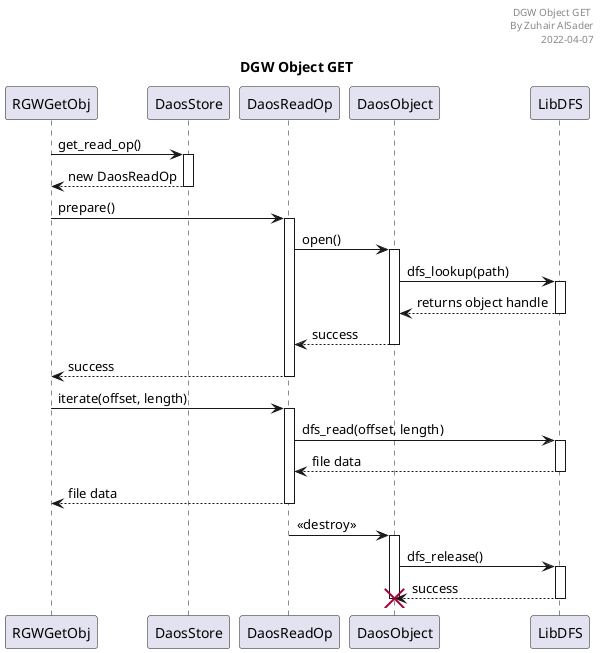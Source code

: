 @startuml DGW Object GET

header DGW Object GET \n By Zuhair AlSader\n2022-04-07
title DGW Object GET

participant "RGWGetObj" as rgw
participant "DaosStore" as store
participant "DaosReadOp" as readop
participant "DaosObject" as object
participant "LibDFS" as libdfs

autoactivate on

rgw -> store: get_read_op()
store --> rgw: new DaosReadOp


rgw -> readop: prepare()
readop -> object: open()

object -> libdfs: dfs_lookup(path)
libdfs --> object: returns object handle

object --> readop: success
readop --> rgw: success

rgw -> readop: iterate(offset, length)
readop-> libdfs: dfs_read(offset, length)
libdfs --> readop: file data
readop --> rgw: file data

readop -> object: <<destroy>>
object -> libdfs: dfs_release()
libdfs --> object: success
destroy object

@enduml